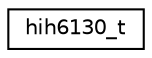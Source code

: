 digraph "Graphical Class Hierarchy"
{
 // LATEX_PDF_SIZE
  edge [fontname="Helvetica",fontsize="10",labelfontname="Helvetica",labelfontsize="10"];
  node [fontname="Helvetica",fontsize="10",shape=record];
  rankdir="LR";
  Node0 [label="hih6130_t",height=0.2,width=0.4,color="black", fillcolor="white", style="filled",URL="$structhih6130__t.html",tooltip="Device descriptor for HIH6130/HIH6131 sensors."];
}
